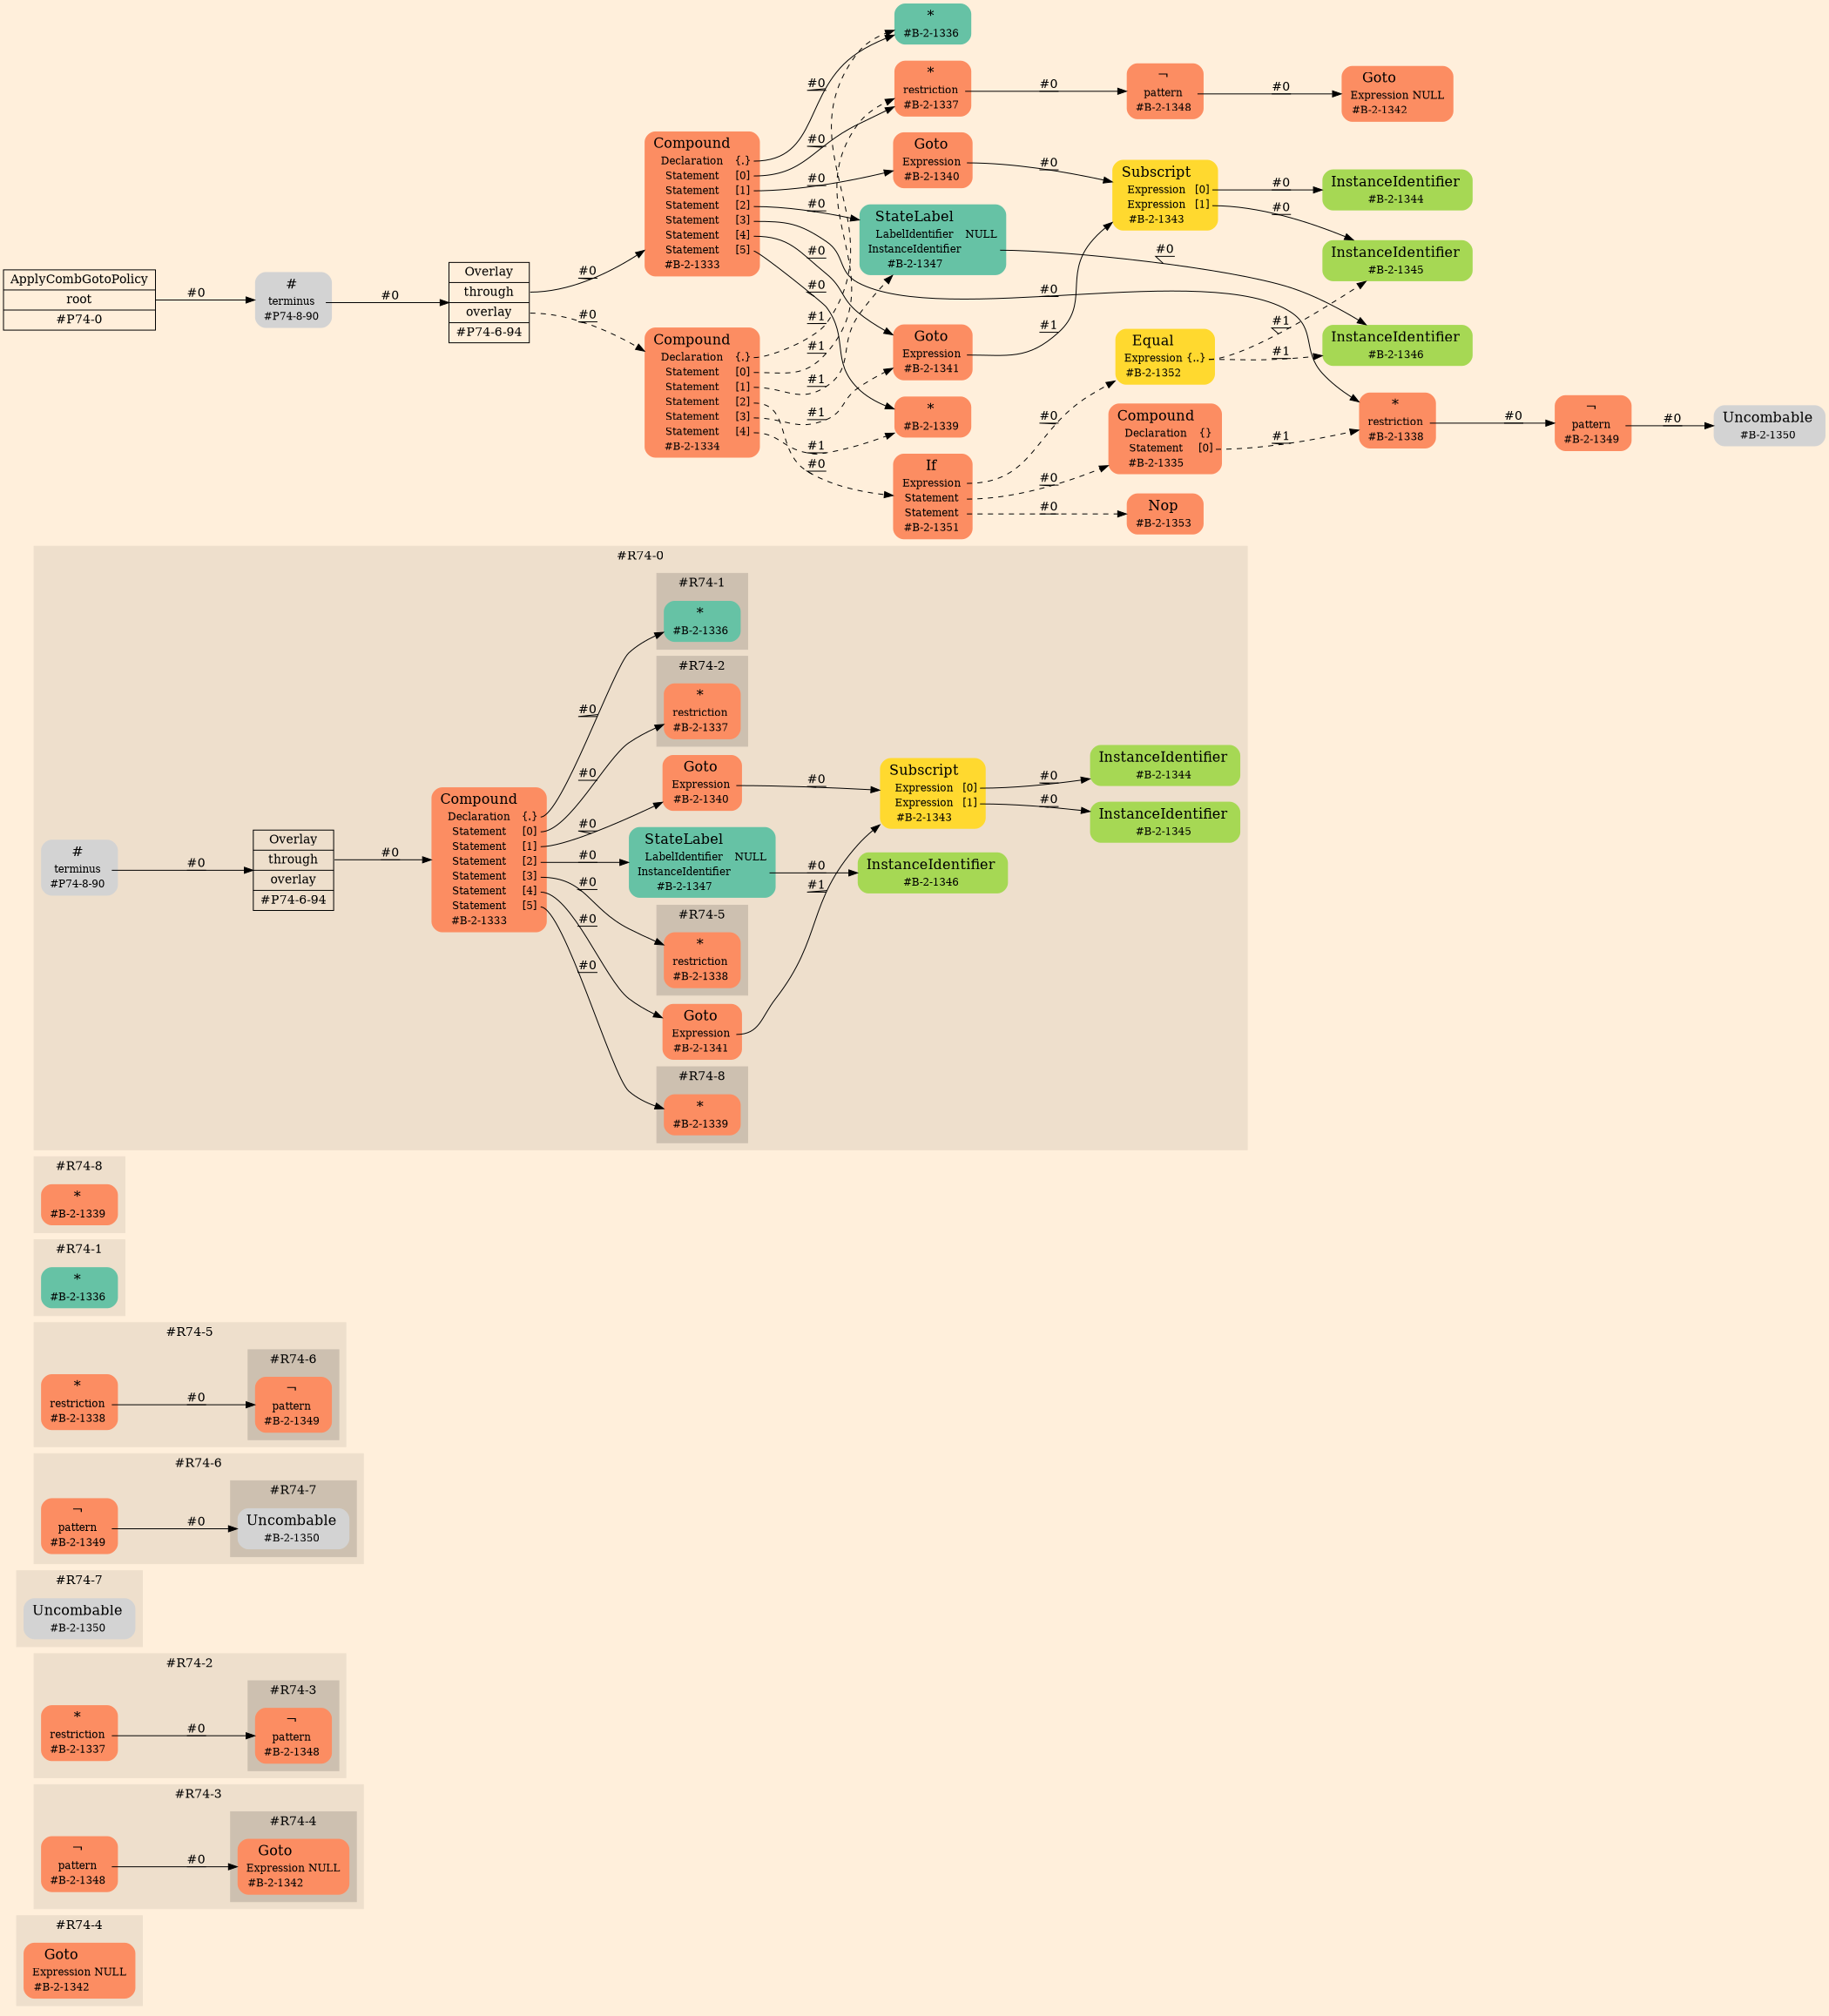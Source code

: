 digraph Inferno {
graph [
rankdir = "LR"
ranksep = 1.0
size = "14,20"
bgcolor = antiquewhite1
color = black
fontcolor = black
];
node [
];
subgraph "cluster#R74-4" {
label = "#R74-4"
style = "filled"
color = antiquewhite2
"#R74-4/#B-2-1342" [
shape = "plaintext"
fillcolor = "/set28/2"
label = <<TABLE BORDER="0" CELLBORDER="0" CELLSPACING="0">
 <TR>
  <TD><FONT POINT-SIZE="16.0">Goto</FONT></TD>
  <TD></TD>
 </TR>
 <TR>
  <TD>Expression</TD>
  <TD PORT="port0">NULL</TD>
 </TR>
 <TR>
  <TD>#B-2-1342</TD>
  <TD PORT="port1"></TD>
 </TR>
</TABLE>>
style = "rounded,filled"
fontsize = "12"
];
}
subgraph "cluster#R74-3" {
label = "#R74-3"
style = "filled"
color = antiquewhite2
"#R74-3/#B-2-1348" [
shape = "plaintext"
fillcolor = "/set28/2"
label = <<TABLE BORDER="0" CELLBORDER="0" CELLSPACING="0">
 <TR>
  <TD><FONT POINT-SIZE="16.0">¬</FONT></TD>
  <TD></TD>
 </TR>
 <TR>
  <TD>pattern</TD>
  <TD PORT="port0"></TD>
 </TR>
 <TR>
  <TD>#B-2-1348</TD>
  <TD PORT="port1"></TD>
 </TR>
</TABLE>>
style = "rounded,filled"
fontsize = "12"
];
subgraph "cluster#R74-4" {
label = "#R74-4"
style = "filled"
color = antiquewhite3
"#R74-3/#B-2-1342" [
shape = "plaintext"
fillcolor = "/set28/2"
label = <<TABLE BORDER="0" CELLBORDER="0" CELLSPACING="0">
 <TR>
  <TD><FONT POINT-SIZE="16.0">Goto</FONT></TD>
  <TD></TD>
 </TR>
 <TR>
  <TD>Expression</TD>
  <TD PORT="port0">NULL</TD>
 </TR>
 <TR>
  <TD>#B-2-1342</TD>
  <TD PORT="port1"></TD>
 </TR>
</TABLE>>
style = "rounded,filled"
fontsize = "12"
];
}
}
subgraph "cluster#R74-2" {
label = "#R74-2"
style = "filled"
color = antiquewhite2
"#R74-2/#B-2-1337" [
shape = "plaintext"
fillcolor = "/set28/2"
label = <<TABLE BORDER="0" CELLBORDER="0" CELLSPACING="0">
 <TR>
  <TD><FONT POINT-SIZE="16.0">*</FONT></TD>
  <TD></TD>
 </TR>
 <TR>
  <TD>restriction</TD>
  <TD PORT="port0"></TD>
 </TR>
 <TR>
  <TD>#B-2-1337</TD>
  <TD PORT="port1"></TD>
 </TR>
</TABLE>>
style = "rounded,filled"
fontsize = "12"
];
subgraph "cluster#R74-3" {
label = "#R74-3"
style = "filled"
color = antiquewhite3
"#R74-2/#B-2-1348" [
shape = "plaintext"
fillcolor = "/set28/2"
label = <<TABLE BORDER="0" CELLBORDER="0" CELLSPACING="0">
 <TR>
  <TD><FONT POINT-SIZE="16.0">¬</FONT></TD>
  <TD></TD>
 </TR>
 <TR>
  <TD>pattern</TD>
  <TD PORT="port0"></TD>
 </TR>
 <TR>
  <TD>#B-2-1348</TD>
  <TD PORT="port1"></TD>
 </TR>
</TABLE>>
style = "rounded,filled"
fontsize = "12"
];
}
}
subgraph "cluster#R74-7" {
label = "#R74-7"
style = "filled"
color = antiquewhite2
"#R74-7/#B-2-1350" [
shape = "plaintext"
label = <<TABLE BORDER="0" CELLBORDER="0" CELLSPACING="0">
 <TR>
  <TD><FONT POINT-SIZE="16.0">Uncombable</FONT></TD>
  <TD></TD>
 </TR>
 <TR>
  <TD>#B-2-1350</TD>
  <TD PORT="port0"></TD>
 </TR>
</TABLE>>
style = "rounded,filled"
fontsize = "12"
];
}
subgraph "cluster#R74-6" {
label = "#R74-6"
style = "filled"
color = antiquewhite2
"#R74-6/#B-2-1349" [
shape = "plaintext"
fillcolor = "/set28/2"
label = <<TABLE BORDER="0" CELLBORDER="0" CELLSPACING="0">
 <TR>
  <TD><FONT POINT-SIZE="16.0">¬</FONT></TD>
  <TD></TD>
 </TR>
 <TR>
  <TD>pattern</TD>
  <TD PORT="port0"></TD>
 </TR>
 <TR>
  <TD>#B-2-1349</TD>
  <TD PORT="port1"></TD>
 </TR>
</TABLE>>
style = "rounded,filled"
fontsize = "12"
];
subgraph "cluster#R74-7" {
label = "#R74-7"
style = "filled"
color = antiquewhite3
"#R74-6/#B-2-1350" [
shape = "plaintext"
label = <<TABLE BORDER="0" CELLBORDER="0" CELLSPACING="0">
 <TR>
  <TD><FONT POINT-SIZE="16.0">Uncombable</FONT></TD>
  <TD></TD>
 </TR>
 <TR>
  <TD>#B-2-1350</TD>
  <TD PORT="port0"></TD>
 </TR>
</TABLE>>
style = "rounded,filled"
fontsize = "12"
];
}
}
subgraph "cluster#R74-5" {
label = "#R74-5"
style = "filled"
color = antiquewhite2
"#R74-5/#B-2-1338" [
shape = "plaintext"
fillcolor = "/set28/2"
label = <<TABLE BORDER="0" CELLBORDER="0" CELLSPACING="0">
 <TR>
  <TD><FONT POINT-SIZE="16.0">*</FONT></TD>
  <TD></TD>
 </TR>
 <TR>
  <TD>restriction</TD>
  <TD PORT="port0"></TD>
 </TR>
 <TR>
  <TD>#B-2-1338</TD>
  <TD PORT="port1"></TD>
 </TR>
</TABLE>>
style = "rounded,filled"
fontsize = "12"
];
subgraph "cluster#R74-6" {
label = "#R74-6"
style = "filled"
color = antiquewhite3
"#R74-5/#B-2-1349" [
shape = "plaintext"
fillcolor = "/set28/2"
label = <<TABLE BORDER="0" CELLBORDER="0" CELLSPACING="0">
 <TR>
  <TD><FONT POINT-SIZE="16.0">¬</FONT></TD>
  <TD></TD>
 </TR>
 <TR>
  <TD>pattern</TD>
  <TD PORT="port0"></TD>
 </TR>
 <TR>
  <TD>#B-2-1349</TD>
  <TD PORT="port1"></TD>
 </TR>
</TABLE>>
style = "rounded,filled"
fontsize = "12"
];
}
}
subgraph "cluster#R74-1" {
label = "#R74-1"
style = "filled"
color = antiquewhite2
"#R74-1/#B-2-1336" [
shape = "plaintext"
fillcolor = "/set28/1"
label = <<TABLE BORDER="0" CELLBORDER="0" CELLSPACING="0">
 <TR>
  <TD><FONT POINT-SIZE="16.0">*</FONT></TD>
  <TD></TD>
 </TR>
 <TR>
  <TD>#B-2-1336</TD>
  <TD PORT="port0"></TD>
 </TR>
</TABLE>>
style = "rounded,filled"
fontsize = "12"
];
}
subgraph "cluster#R74-8" {
label = "#R74-8"
style = "filled"
color = antiquewhite2
"#R74-8/#B-2-1339" [
shape = "plaintext"
fillcolor = "/set28/2"
label = <<TABLE BORDER="0" CELLBORDER="0" CELLSPACING="0">
 <TR>
  <TD><FONT POINT-SIZE="16.0">*</FONT></TD>
  <TD></TD>
 </TR>
 <TR>
  <TD>#B-2-1339</TD>
  <TD PORT="port0"></TD>
 </TR>
</TABLE>>
style = "rounded,filled"
fontsize = "12"
];
}
subgraph "cluster#R74-0" {
label = "#R74-0"
style = "filled"
color = antiquewhite2
"#R74-0/#B-2-1346" [
shape = "plaintext"
fillcolor = "/set28/5"
label = <<TABLE BORDER="0" CELLBORDER="0" CELLSPACING="0">
 <TR>
  <TD><FONT POINT-SIZE="16.0">InstanceIdentifier</FONT></TD>
  <TD></TD>
 </TR>
 <TR>
  <TD>#B-2-1346</TD>
  <TD PORT="port0"></TD>
 </TR>
</TABLE>>
style = "rounded,filled"
fontsize = "12"
];
"#R74-0/#B-2-1347" [
shape = "plaintext"
fillcolor = "/set28/1"
label = <<TABLE BORDER="0" CELLBORDER="0" CELLSPACING="0">
 <TR>
  <TD><FONT POINT-SIZE="16.0">StateLabel</FONT></TD>
  <TD></TD>
 </TR>
 <TR>
  <TD>LabelIdentifier</TD>
  <TD PORT="port0">NULL</TD>
 </TR>
 <TR>
  <TD>InstanceIdentifier</TD>
  <TD PORT="port1"></TD>
 </TR>
 <TR>
  <TD>#B-2-1347</TD>
  <TD PORT="port2"></TD>
 </TR>
</TABLE>>
style = "rounded,filled"
fontsize = "12"
];
"#R74-0/#B-2-1345" [
shape = "plaintext"
fillcolor = "/set28/5"
label = <<TABLE BORDER="0" CELLBORDER="0" CELLSPACING="0">
 <TR>
  <TD><FONT POINT-SIZE="16.0">InstanceIdentifier</FONT></TD>
  <TD></TD>
 </TR>
 <TR>
  <TD>#B-2-1345</TD>
  <TD PORT="port0"></TD>
 </TR>
</TABLE>>
style = "rounded,filled"
fontsize = "12"
];
"#R74-0/#P74-6-94" [
shape = "record"
fillcolor = antiquewhite2
label = "<fixed> Overlay | <port0> through | <port1> overlay | <port2> #P74-6-94"
style = "filled"
fontsize = "14"
color = black
fontcolor = black
];
"#R74-0/#P74-8-90" [
shape = "plaintext"
label = <<TABLE BORDER="0" CELLBORDER="0" CELLSPACING="0">
 <TR>
  <TD><FONT POINT-SIZE="16.0">#</FONT></TD>
  <TD></TD>
 </TR>
 <TR>
  <TD>terminus</TD>
  <TD PORT="port0"></TD>
 </TR>
 <TR>
  <TD>#P74-8-90</TD>
  <TD PORT="port1"></TD>
 </TR>
</TABLE>>
style = "rounded,filled"
fontsize = "12"
];
"#R74-0/#B-2-1333" [
shape = "plaintext"
fillcolor = "/set28/2"
label = <<TABLE BORDER="0" CELLBORDER="0" CELLSPACING="0">
 <TR>
  <TD><FONT POINT-SIZE="16.0">Compound</FONT></TD>
  <TD></TD>
 </TR>
 <TR>
  <TD>Declaration</TD>
  <TD PORT="port0">{.}</TD>
 </TR>
 <TR>
  <TD>Statement</TD>
  <TD PORT="port1">[0]</TD>
 </TR>
 <TR>
  <TD>Statement</TD>
  <TD PORT="port2">[1]</TD>
 </TR>
 <TR>
  <TD>Statement</TD>
  <TD PORT="port3">[2]</TD>
 </TR>
 <TR>
  <TD>Statement</TD>
  <TD PORT="port4">[3]</TD>
 </TR>
 <TR>
  <TD>Statement</TD>
  <TD PORT="port5">[4]</TD>
 </TR>
 <TR>
  <TD>Statement</TD>
  <TD PORT="port6">[5]</TD>
 </TR>
 <TR>
  <TD>#B-2-1333</TD>
  <TD PORT="port7"></TD>
 </TR>
</TABLE>>
style = "rounded,filled"
fontsize = "12"
];
"#R74-0/#B-2-1340" [
shape = "plaintext"
fillcolor = "/set28/2"
label = <<TABLE BORDER="0" CELLBORDER="0" CELLSPACING="0">
 <TR>
  <TD><FONT POINT-SIZE="16.0">Goto</FONT></TD>
  <TD></TD>
 </TR>
 <TR>
  <TD>Expression</TD>
  <TD PORT="port0"></TD>
 </TR>
 <TR>
  <TD>#B-2-1340</TD>
  <TD PORT="port1"></TD>
 </TR>
</TABLE>>
style = "rounded,filled"
fontsize = "12"
];
"#R74-0/#B-2-1341" [
shape = "plaintext"
fillcolor = "/set28/2"
label = <<TABLE BORDER="0" CELLBORDER="0" CELLSPACING="0">
 <TR>
  <TD><FONT POINT-SIZE="16.0">Goto</FONT></TD>
  <TD></TD>
 </TR>
 <TR>
  <TD>Expression</TD>
  <TD PORT="port0"></TD>
 </TR>
 <TR>
  <TD>#B-2-1341</TD>
  <TD PORT="port1"></TD>
 </TR>
</TABLE>>
style = "rounded,filled"
fontsize = "12"
];
"#R74-0/#B-2-1343" [
shape = "plaintext"
fillcolor = "/set28/6"
label = <<TABLE BORDER="0" CELLBORDER="0" CELLSPACING="0">
 <TR>
  <TD><FONT POINT-SIZE="16.0">Subscript</FONT></TD>
  <TD></TD>
 </TR>
 <TR>
  <TD>Expression</TD>
  <TD PORT="port0">[0]</TD>
 </TR>
 <TR>
  <TD>Expression</TD>
  <TD PORT="port1">[1]</TD>
 </TR>
 <TR>
  <TD>#B-2-1343</TD>
  <TD PORT="port2"></TD>
 </TR>
</TABLE>>
style = "rounded,filled"
fontsize = "12"
];
"#R74-0/#B-2-1344" [
shape = "plaintext"
fillcolor = "/set28/5"
label = <<TABLE BORDER="0" CELLBORDER="0" CELLSPACING="0">
 <TR>
  <TD><FONT POINT-SIZE="16.0">InstanceIdentifier</FONT></TD>
  <TD></TD>
 </TR>
 <TR>
  <TD>#B-2-1344</TD>
  <TD PORT="port0"></TD>
 </TR>
</TABLE>>
style = "rounded,filled"
fontsize = "12"
];
subgraph "cluster#R74-8" {
label = "#R74-8"
style = "filled"
color = antiquewhite3
"#R74-0/#B-2-1339" [
shape = "plaintext"
fillcolor = "/set28/2"
label = <<TABLE BORDER="0" CELLBORDER="0" CELLSPACING="0">
 <TR>
  <TD><FONT POINT-SIZE="16.0">*</FONT></TD>
  <TD></TD>
 </TR>
 <TR>
  <TD>#B-2-1339</TD>
  <TD PORT="port0"></TD>
 </TR>
</TABLE>>
style = "rounded,filled"
fontsize = "12"
];
}
subgraph "cluster#R74-1" {
label = "#R74-1"
style = "filled"
color = antiquewhite3
"#R74-0/#B-2-1336" [
shape = "plaintext"
fillcolor = "/set28/1"
label = <<TABLE BORDER="0" CELLBORDER="0" CELLSPACING="0">
 <TR>
  <TD><FONT POINT-SIZE="16.0">*</FONT></TD>
  <TD></TD>
 </TR>
 <TR>
  <TD>#B-2-1336</TD>
  <TD PORT="port0"></TD>
 </TR>
</TABLE>>
style = "rounded,filled"
fontsize = "12"
];
}
subgraph "cluster#R74-5" {
label = "#R74-5"
style = "filled"
color = antiquewhite3
"#R74-0/#B-2-1338" [
shape = "plaintext"
fillcolor = "/set28/2"
label = <<TABLE BORDER="0" CELLBORDER="0" CELLSPACING="0">
 <TR>
  <TD><FONT POINT-SIZE="16.0">*</FONT></TD>
  <TD></TD>
 </TR>
 <TR>
  <TD>restriction</TD>
  <TD PORT="port0"></TD>
 </TR>
 <TR>
  <TD>#B-2-1338</TD>
  <TD PORT="port1"></TD>
 </TR>
</TABLE>>
style = "rounded,filled"
fontsize = "12"
];
}
subgraph "cluster#R74-2" {
label = "#R74-2"
style = "filled"
color = antiquewhite3
"#R74-0/#B-2-1337" [
shape = "plaintext"
fillcolor = "/set28/2"
label = <<TABLE BORDER="0" CELLBORDER="0" CELLSPACING="0">
 <TR>
  <TD><FONT POINT-SIZE="16.0">*</FONT></TD>
  <TD></TD>
 </TR>
 <TR>
  <TD>restriction</TD>
  <TD PORT="port0"></TD>
 </TR>
 <TR>
  <TD>#B-2-1337</TD>
  <TD PORT="port1"></TD>
 </TR>
</TABLE>>
style = "rounded,filled"
fontsize = "12"
];
}
}
"CR#P74-0" [
shape = "record"
fillcolor = antiquewhite1
label = "<fixed> ApplyCombGotoPolicy | <port0> root | <port1> #P74-0"
style = "filled"
fontsize = "14"
color = black
fontcolor = black
];
"#P74-8-90" [
shape = "plaintext"
label = <<TABLE BORDER="0" CELLBORDER="0" CELLSPACING="0">
 <TR>
  <TD><FONT POINT-SIZE="16.0">#</FONT></TD>
  <TD></TD>
 </TR>
 <TR>
  <TD>terminus</TD>
  <TD PORT="port0"></TD>
 </TR>
 <TR>
  <TD>#P74-8-90</TD>
  <TD PORT="port1"></TD>
 </TR>
</TABLE>>
style = "rounded,filled"
fontsize = "12"
];
"#P74-6-94" [
shape = "record"
fillcolor = antiquewhite1
label = "<fixed> Overlay | <port0> through | <port1> overlay | <port2> #P74-6-94"
style = "filled"
fontsize = "14"
color = black
fontcolor = black
];
"#B-2-1333" [
shape = "plaintext"
fillcolor = "/set28/2"
label = <<TABLE BORDER="0" CELLBORDER="0" CELLSPACING="0">
 <TR>
  <TD><FONT POINT-SIZE="16.0">Compound</FONT></TD>
  <TD></TD>
 </TR>
 <TR>
  <TD>Declaration</TD>
  <TD PORT="port0">{.}</TD>
 </TR>
 <TR>
  <TD>Statement</TD>
  <TD PORT="port1">[0]</TD>
 </TR>
 <TR>
  <TD>Statement</TD>
  <TD PORT="port2">[1]</TD>
 </TR>
 <TR>
  <TD>Statement</TD>
  <TD PORT="port3">[2]</TD>
 </TR>
 <TR>
  <TD>Statement</TD>
  <TD PORT="port4">[3]</TD>
 </TR>
 <TR>
  <TD>Statement</TD>
  <TD PORT="port5">[4]</TD>
 </TR>
 <TR>
  <TD>Statement</TD>
  <TD PORT="port6">[5]</TD>
 </TR>
 <TR>
  <TD>#B-2-1333</TD>
  <TD PORT="port7"></TD>
 </TR>
</TABLE>>
style = "rounded,filled"
fontsize = "12"
];
"#B-2-1336" [
shape = "plaintext"
fillcolor = "/set28/1"
label = <<TABLE BORDER="0" CELLBORDER="0" CELLSPACING="0">
 <TR>
  <TD><FONT POINT-SIZE="16.0">*</FONT></TD>
  <TD></TD>
 </TR>
 <TR>
  <TD>#B-2-1336</TD>
  <TD PORT="port0"></TD>
 </TR>
</TABLE>>
style = "rounded,filled"
fontsize = "12"
];
"#B-2-1337" [
shape = "plaintext"
fillcolor = "/set28/2"
label = <<TABLE BORDER="0" CELLBORDER="0" CELLSPACING="0">
 <TR>
  <TD><FONT POINT-SIZE="16.0">*</FONT></TD>
  <TD></TD>
 </TR>
 <TR>
  <TD>restriction</TD>
  <TD PORT="port0"></TD>
 </TR>
 <TR>
  <TD>#B-2-1337</TD>
  <TD PORT="port1"></TD>
 </TR>
</TABLE>>
style = "rounded,filled"
fontsize = "12"
];
"#B-2-1348" [
shape = "plaintext"
fillcolor = "/set28/2"
label = <<TABLE BORDER="0" CELLBORDER="0" CELLSPACING="0">
 <TR>
  <TD><FONT POINT-SIZE="16.0">¬</FONT></TD>
  <TD></TD>
 </TR>
 <TR>
  <TD>pattern</TD>
  <TD PORT="port0"></TD>
 </TR>
 <TR>
  <TD>#B-2-1348</TD>
  <TD PORT="port1"></TD>
 </TR>
</TABLE>>
style = "rounded,filled"
fontsize = "12"
];
"#B-2-1342" [
shape = "plaintext"
fillcolor = "/set28/2"
label = <<TABLE BORDER="0" CELLBORDER="0" CELLSPACING="0">
 <TR>
  <TD><FONT POINT-SIZE="16.0">Goto</FONT></TD>
  <TD></TD>
 </TR>
 <TR>
  <TD>Expression</TD>
  <TD PORT="port0">NULL</TD>
 </TR>
 <TR>
  <TD>#B-2-1342</TD>
  <TD PORT="port1"></TD>
 </TR>
</TABLE>>
style = "rounded,filled"
fontsize = "12"
];
"#B-2-1340" [
shape = "plaintext"
fillcolor = "/set28/2"
label = <<TABLE BORDER="0" CELLBORDER="0" CELLSPACING="0">
 <TR>
  <TD><FONT POINT-SIZE="16.0">Goto</FONT></TD>
  <TD></TD>
 </TR>
 <TR>
  <TD>Expression</TD>
  <TD PORT="port0"></TD>
 </TR>
 <TR>
  <TD>#B-2-1340</TD>
  <TD PORT="port1"></TD>
 </TR>
</TABLE>>
style = "rounded,filled"
fontsize = "12"
];
"#B-2-1343" [
shape = "plaintext"
fillcolor = "/set28/6"
label = <<TABLE BORDER="0" CELLBORDER="0" CELLSPACING="0">
 <TR>
  <TD><FONT POINT-SIZE="16.0">Subscript</FONT></TD>
  <TD></TD>
 </TR>
 <TR>
  <TD>Expression</TD>
  <TD PORT="port0">[0]</TD>
 </TR>
 <TR>
  <TD>Expression</TD>
  <TD PORT="port1">[1]</TD>
 </TR>
 <TR>
  <TD>#B-2-1343</TD>
  <TD PORT="port2"></TD>
 </TR>
</TABLE>>
style = "rounded,filled"
fontsize = "12"
];
"#B-2-1344" [
shape = "plaintext"
fillcolor = "/set28/5"
label = <<TABLE BORDER="0" CELLBORDER="0" CELLSPACING="0">
 <TR>
  <TD><FONT POINT-SIZE="16.0">InstanceIdentifier</FONT></TD>
  <TD></TD>
 </TR>
 <TR>
  <TD>#B-2-1344</TD>
  <TD PORT="port0"></TD>
 </TR>
</TABLE>>
style = "rounded,filled"
fontsize = "12"
];
"#B-2-1345" [
shape = "plaintext"
fillcolor = "/set28/5"
label = <<TABLE BORDER="0" CELLBORDER="0" CELLSPACING="0">
 <TR>
  <TD><FONT POINT-SIZE="16.0">InstanceIdentifier</FONT></TD>
  <TD></TD>
 </TR>
 <TR>
  <TD>#B-2-1345</TD>
  <TD PORT="port0"></TD>
 </TR>
</TABLE>>
style = "rounded,filled"
fontsize = "12"
];
"#B-2-1347" [
shape = "plaintext"
fillcolor = "/set28/1"
label = <<TABLE BORDER="0" CELLBORDER="0" CELLSPACING="0">
 <TR>
  <TD><FONT POINT-SIZE="16.0">StateLabel</FONT></TD>
  <TD></TD>
 </TR>
 <TR>
  <TD>LabelIdentifier</TD>
  <TD PORT="port0">NULL</TD>
 </TR>
 <TR>
  <TD>InstanceIdentifier</TD>
  <TD PORT="port1"></TD>
 </TR>
 <TR>
  <TD>#B-2-1347</TD>
  <TD PORT="port2"></TD>
 </TR>
</TABLE>>
style = "rounded,filled"
fontsize = "12"
];
"#B-2-1346" [
shape = "plaintext"
fillcolor = "/set28/5"
label = <<TABLE BORDER="0" CELLBORDER="0" CELLSPACING="0">
 <TR>
  <TD><FONT POINT-SIZE="16.0">InstanceIdentifier</FONT></TD>
  <TD></TD>
 </TR>
 <TR>
  <TD>#B-2-1346</TD>
  <TD PORT="port0"></TD>
 </TR>
</TABLE>>
style = "rounded,filled"
fontsize = "12"
];
"#B-2-1338" [
shape = "plaintext"
fillcolor = "/set28/2"
label = <<TABLE BORDER="0" CELLBORDER="0" CELLSPACING="0">
 <TR>
  <TD><FONT POINT-SIZE="16.0">*</FONT></TD>
  <TD></TD>
 </TR>
 <TR>
  <TD>restriction</TD>
  <TD PORT="port0"></TD>
 </TR>
 <TR>
  <TD>#B-2-1338</TD>
  <TD PORT="port1"></TD>
 </TR>
</TABLE>>
style = "rounded,filled"
fontsize = "12"
];
"#B-2-1349" [
shape = "plaintext"
fillcolor = "/set28/2"
label = <<TABLE BORDER="0" CELLBORDER="0" CELLSPACING="0">
 <TR>
  <TD><FONT POINT-SIZE="16.0">¬</FONT></TD>
  <TD></TD>
 </TR>
 <TR>
  <TD>pattern</TD>
  <TD PORT="port0"></TD>
 </TR>
 <TR>
  <TD>#B-2-1349</TD>
  <TD PORT="port1"></TD>
 </TR>
</TABLE>>
style = "rounded,filled"
fontsize = "12"
];
"#B-2-1350" [
shape = "plaintext"
label = <<TABLE BORDER="0" CELLBORDER="0" CELLSPACING="0">
 <TR>
  <TD><FONT POINT-SIZE="16.0">Uncombable</FONT></TD>
  <TD></TD>
 </TR>
 <TR>
  <TD>#B-2-1350</TD>
  <TD PORT="port0"></TD>
 </TR>
</TABLE>>
style = "rounded,filled"
fontsize = "12"
];
"#B-2-1341" [
shape = "plaintext"
fillcolor = "/set28/2"
label = <<TABLE BORDER="0" CELLBORDER="0" CELLSPACING="0">
 <TR>
  <TD><FONT POINT-SIZE="16.0">Goto</FONT></TD>
  <TD></TD>
 </TR>
 <TR>
  <TD>Expression</TD>
  <TD PORT="port0"></TD>
 </TR>
 <TR>
  <TD>#B-2-1341</TD>
  <TD PORT="port1"></TD>
 </TR>
</TABLE>>
style = "rounded,filled"
fontsize = "12"
];
"#B-2-1339" [
shape = "plaintext"
fillcolor = "/set28/2"
label = <<TABLE BORDER="0" CELLBORDER="0" CELLSPACING="0">
 <TR>
  <TD><FONT POINT-SIZE="16.0">*</FONT></TD>
  <TD></TD>
 </TR>
 <TR>
  <TD>#B-2-1339</TD>
  <TD PORT="port0"></TD>
 </TR>
</TABLE>>
style = "rounded,filled"
fontsize = "12"
];
"#B-2-1334" [
shape = "plaintext"
fillcolor = "/set28/2"
label = <<TABLE BORDER="0" CELLBORDER="0" CELLSPACING="0">
 <TR>
  <TD><FONT POINT-SIZE="16.0">Compound</FONT></TD>
  <TD></TD>
 </TR>
 <TR>
  <TD>Declaration</TD>
  <TD PORT="port0">{.}</TD>
 </TR>
 <TR>
  <TD>Statement</TD>
  <TD PORT="port1">[0]</TD>
 </TR>
 <TR>
  <TD>Statement</TD>
  <TD PORT="port2">[1]</TD>
 </TR>
 <TR>
  <TD>Statement</TD>
  <TD PORT="port3">[2]</TD>
 </TR>
 <TR>
  <TD>Statement</TD>
  <TD PORT="port4">[3]</TD>
 </TR>
 <TR>
  <TD>Statement</TD>
  <TD PORT="port5">[4]</TD>
 </TR>
 <TR>
  <TD>#B-2-1334</TD>
  <TD PORT="port6"></TD>
 </TR>
</TABLE>>
style = "rounded,filled"
fontsize = "12"
];
"#B-2-1351" [
shape = "plaintext"
fillcolor = "/set28/2"
label = <<TABLE BORDER="0" CELLBORDER="0" CELLSPACING="0">
 <TR>
  <TD><FONT POINT-SIZE="16.0">If</FONT></TD>
  <TD></TD>
 </TR>
 <TR>
  <TD>Expression</TD>
  <TD PORT="port0"></TD>
 </TR>
 <TR>
  <TD>Statement</TD>
  <TD PORT="port1"></TD>
 </TR>
 <TR>
  <TD>Statement</TD>
  <TD PORT="port2"></TD>
 </TR>
 <TR>
  <TD>#B-2-1351</TD>
  <TD PORT="port3"></TD>
 </TR>
</TABLE>>
style = "rounded,filled"
fontsize = "12"
];
"#B-2-1352" [
shape = "plaintext"
fillcolor = "/set28/6"
label = <<TABLE BORDER="0" CELLBORDER="0" CELLSPACING="0">
 <TR>
  <TD><FONT POINT-SIZE="16.0">Equal</FONT></TD>
  <TD></TD>
 </TR>
 <TR>
  <TD>Expression</TD>
  <TD PORT="port0">{..}</TD>
 </TR>
 <TR>
  <TD>#B-2-1352</TD>
  <TD PORT="port1"></TD>
 </TR>
</TABLE>>
style = "rounded,filled"
fontsize = "12"
];
"#B-2-1335" [
shape = "plaintext"
fillcolor = "/set28/2"
label = <<TABLE BORDER="0" CELLBORDER="0" CELLSPACING="0">
 <TR>
  <TD><FONT POINT-SIZE="16.0">Compound</FONT></TD>
  <TD></TD>
 </TR>
 <TR>
  <TD>Declaration</TD>
  <TD PORT="port0">{}</TD>
 </TR>
 <TR>
  <TD>Statement</TD>
  <TD PORT="port1">[0]</TD>
 </TR>
 <TR>
  <TD>#B-2-1335</TD>
  <TD PORT="port2"></TD>
 </TR>
</TABLE>>
style = "rounded,filled"
fontsize = "12"
];
"#B-2-1353" [
shape = "plaintext"
fillcolor = "/set28/2"
label = <<TABLE BORDER="0" CELLBORDER="0" CELLSPACING="0">
 <TR>
  <TD><FONT POINT-SIZE="16.0">Nop</FONT></TD>
  <TD></TD>
 </TR>
 <TR>
  <TD>#B-2-1353</TD>
  <TD PORT="port0"></TD>
 </TR>
</TABLE>>
style = "rounded,filled"
fontsize = "12"
];
"CR#P74-0":port0 -> "#P74-8-90" [style="solid"
label = "#0"
decorate = true
color = black
fontcolor = black
];
"#P74-8-90":port0 -> "#P74-6-94" [style="solid"
label = "#0"
decorate = true
color = black
fontcolor = black
];
"#P74-6-94":port0 -> "#B-2-1333" [style="solid"
label = "#0"
decorate = true
color = black
fontcolor = black
];
"#P74-6-94":port1 -> "#B-2-1334" [style="dashed"
label = "#0"
decorate = true
color = black
fontcolor = black
];
"#B-2-1333":port0 -> "#B-2-1336" [style="solid"
label = "#0"
decorate = true
color = black
fontcolor = black
];
"#B-2-1333":port1 -> "#B-2-1337" [style="solid"
label = "#0"
decorate = true
color = black
fontcolor = black
];
"#B-2-1333":port2 -> "#B-2-1340" [style="solid"
label = "#0"
decorate = true
color = black
fontcolor = black
];
"#B-2-1333":port3 -> "#B-2-1347" [style="solid"
label = "#0"
decorate = true
color = black
fontcolor = black
];
"#B-2-1333":port4 -> "#B-2-1338" [style="solid"
label = "#0"
decorate = true
color = black
fontcolor = black
];
"#B-2-1333":port5 -> "#B-2-1341" [style="solid"
label = "#0"
decorate = true
color = black
fontcolor = black
];
"#B-2-1333":port6 -> "#B-2-1339" [style="solid"
label = "#0"
decorate = true
color = black
fontcolor = black
];
"#B-2-1337":port0 -> "#B-2-1348" [style="solid"
label = "#0"
decorate = true
color = black
fontcolor = black
];
"#B-2-1348":port0 -> "#B-2-1342" [style="solid"
label = "#0"
decorate = true
color = black
fontcolor = black
];
"#B-2-1340":port0 -> "#B-2-1343" [style="solid"
label = "#0"
decorate = true
color = black
fontcolor = black
];
"#B-2-1343":port0 -> "#B-2-1344" [style="solid"
label = "#0"
decorate = true
color = black
fontcolor = black
];
"#B-2-1343":port1 -> "#B-2-1345" [style="solid"
label = "#0"
decorate = true
color = black
fontcolor = black
];
"#B-2-1347":port1 -> "#B-2-1346" [style="solid"
label = "#0"
decorate = true
color = black
fontcolor = black
];
"#B-2-1338":port0 -> "#B-2-1349" [style="solid"
label = "#0"
decorate = true
color = black
fontcolor = black
];
"#B-2-1349":port0 -> "#B-2-1350" [style="solid"
label = "#0"
decorate = true
color = black
fontcolor = black
];
"#B-2-1341":port0 -> "#B-2-1343" [style="solid"
label = "#1"
decorate = true
color = black
fontcolor = black
];
"#B-2-1334":port0 -> "#B-2-1336" [style="dashed"
label = "#1"
decorate = true
color = black
fontcolor = black
];
"#B-2-1334":port1 -> "#B-2-1337" [style="dashed"
label = "#1"
decorate = true
color = black
fontcolor = black
];
"#B-2-1334":port2 -> "#B-2-1347" [style="dashed"
label = "#1"
decorate = true
color = black
fontcolor = black
];
"#B-2-1334":port3 -> "#B-2-1351" [style="dashed"
label = "#0"
decorate = true
color = black
fontcolor = black
];
"#B-2-1334":port4 -> "#B-2-1341" [style="dashed"
label = "#1"
decorate = true
color = black
fontcolor = black
];
"#B-2-1334":port5 -> "#B-2-1339" [style="dashed"
label = "#1"
decorate = true
color = black
fontcolor = black
];
"#B-2-1351":port0 -> "#B-2-1352" [style="dashed"
label = "#0"
decorate = true
color = black
fontcolor = black
];
"#B-2-1351":port1 -> "#B-2-1335" [style="dashed"
label = "#0"
decorate = true
color = black
fontcolor = black
];
"#B-2-1351":port2 -> "#B-2-1353" [style="dashed"
label = "#0"
decorate = true
color = black
fontcolor = black
];
"#B-2-1352":port0 -> "#B-2-1345" [style="dashed"
label = "#1"
decorate = true
color = black
fontcolor = black
];
"#B-2-1352":port0 -> "#B-2-1346" [style="dashed"
label = "#1"
decorate = true
color = black
fontcolor = black
];
"#B-2-1335":port1 -> "#B-2-1338" [style="dashed"
label = "#1"
decorate = true
color = black
fontcolor = black
];
"#R74-0/#B-2-1347":port1 -> "#R74-0/#B-2-1346" [style="solid"
label = "#0"
decorate = true
color = black
fontcolor = black
];
"#R74-0/#P74-6-94":port0 -> "#R74-0/#B-2-1333" [style="solid"
label = "#0"
decorate = true
color = black
fontcolor = black
];
"#R74-0/#P74-8-90":port0 -> "#R74-0/#P74-6-94" [style="solid"
label = "#0"
decorate = true
color = black
fontcolor = black
];
"#R74-0/#B-2-1333":port0 -> "#R74-0/#B-2-1336" [style="solid"
label = "#0"
decorate = true
color = black
fontcolor = black
];
"#R74-0/#B-2-1333":port1 -> "#R74-0/#B-2-1337" [style="solid"
label = "#0"
decorate = true
color = black
fontcolor = black
];
"#R74-0/#B-2-1333":port2 -> "#R74-0/#B-2-1340" [style="solid"
label = "#0"
decorate = true
color = black
fontcolor = black
];
"#R74-0/#B-2-1333":port3 -> "#R74-0/#B-2-1347" [style="solid"
label = "#0"
decorate = true
color = black
fontcolor = black
];
"#R74-0/#B-2-1333":port4 -> "#R74-0/#B-2-1338" [style="solid"
label = "#0"
decorate = true
color = black
fontcolor = black
];
"#R74-0/#B-2-1333":port5 -> "#R74-0/#B-2-1341" [style="solid"
label = "#0"
decorate = true
color = black
fontcolor = black
];
"#R74-0/#B-2-1333":port6 -> "#R74-0/#B-2-1339" [style="solid"
label = "#0"
decorate = true
color = black
fontcolor = black
];
"#R74-0/#B-2-1340":port0 -> "#R74-0/#B-2-1343" [style="solid"
label = "#0"
decorate = true
color = black
fontcolor = black
];
"#R74-0/#B-2-1341":port0 -> "#R74-0/#B-2-1343" [style="solid"
label = "#1"
decorate = true
color = black
fontcolor = black
];
"#R74-0/#B-2-1343":port0 -> "#R74-0/#B-2-1344" [style="solid"
label = "#0"
decorate = true
color = black
fontcolor = black
];
"#R74-0/#B-2-1343":port1 -> "#R74-0/#B-2-1345" [style="solid"
label = "#0"
decorate = true
color = black
fontcolor = black
];
"#R74-5/#B-2-1338":port0 -> "#R74-5/#B-2-1349" [style="solid"
label = "#0"
decorate = true
color = black
fontcolor = black
];
"#R74-6/#B-2-1349":port0 -> "#R74-6/#B-2-1350" [style="solid"
label = "#0"
decorate = true
color = black
fontcolor = black
];
"#R74-2/#B-2-1337":port0 -> "#R74-2/#B-2-1348" [style="solid"
label = "#0"
decorate = true
color = black
fontcolor = black
];
"#R74-3/#B-2-1348":port0 -> "#R74-3/#B-2-1342" [style="solid"
label = "#0"
decorate = true
color = black
fontcolor = black
];
}
